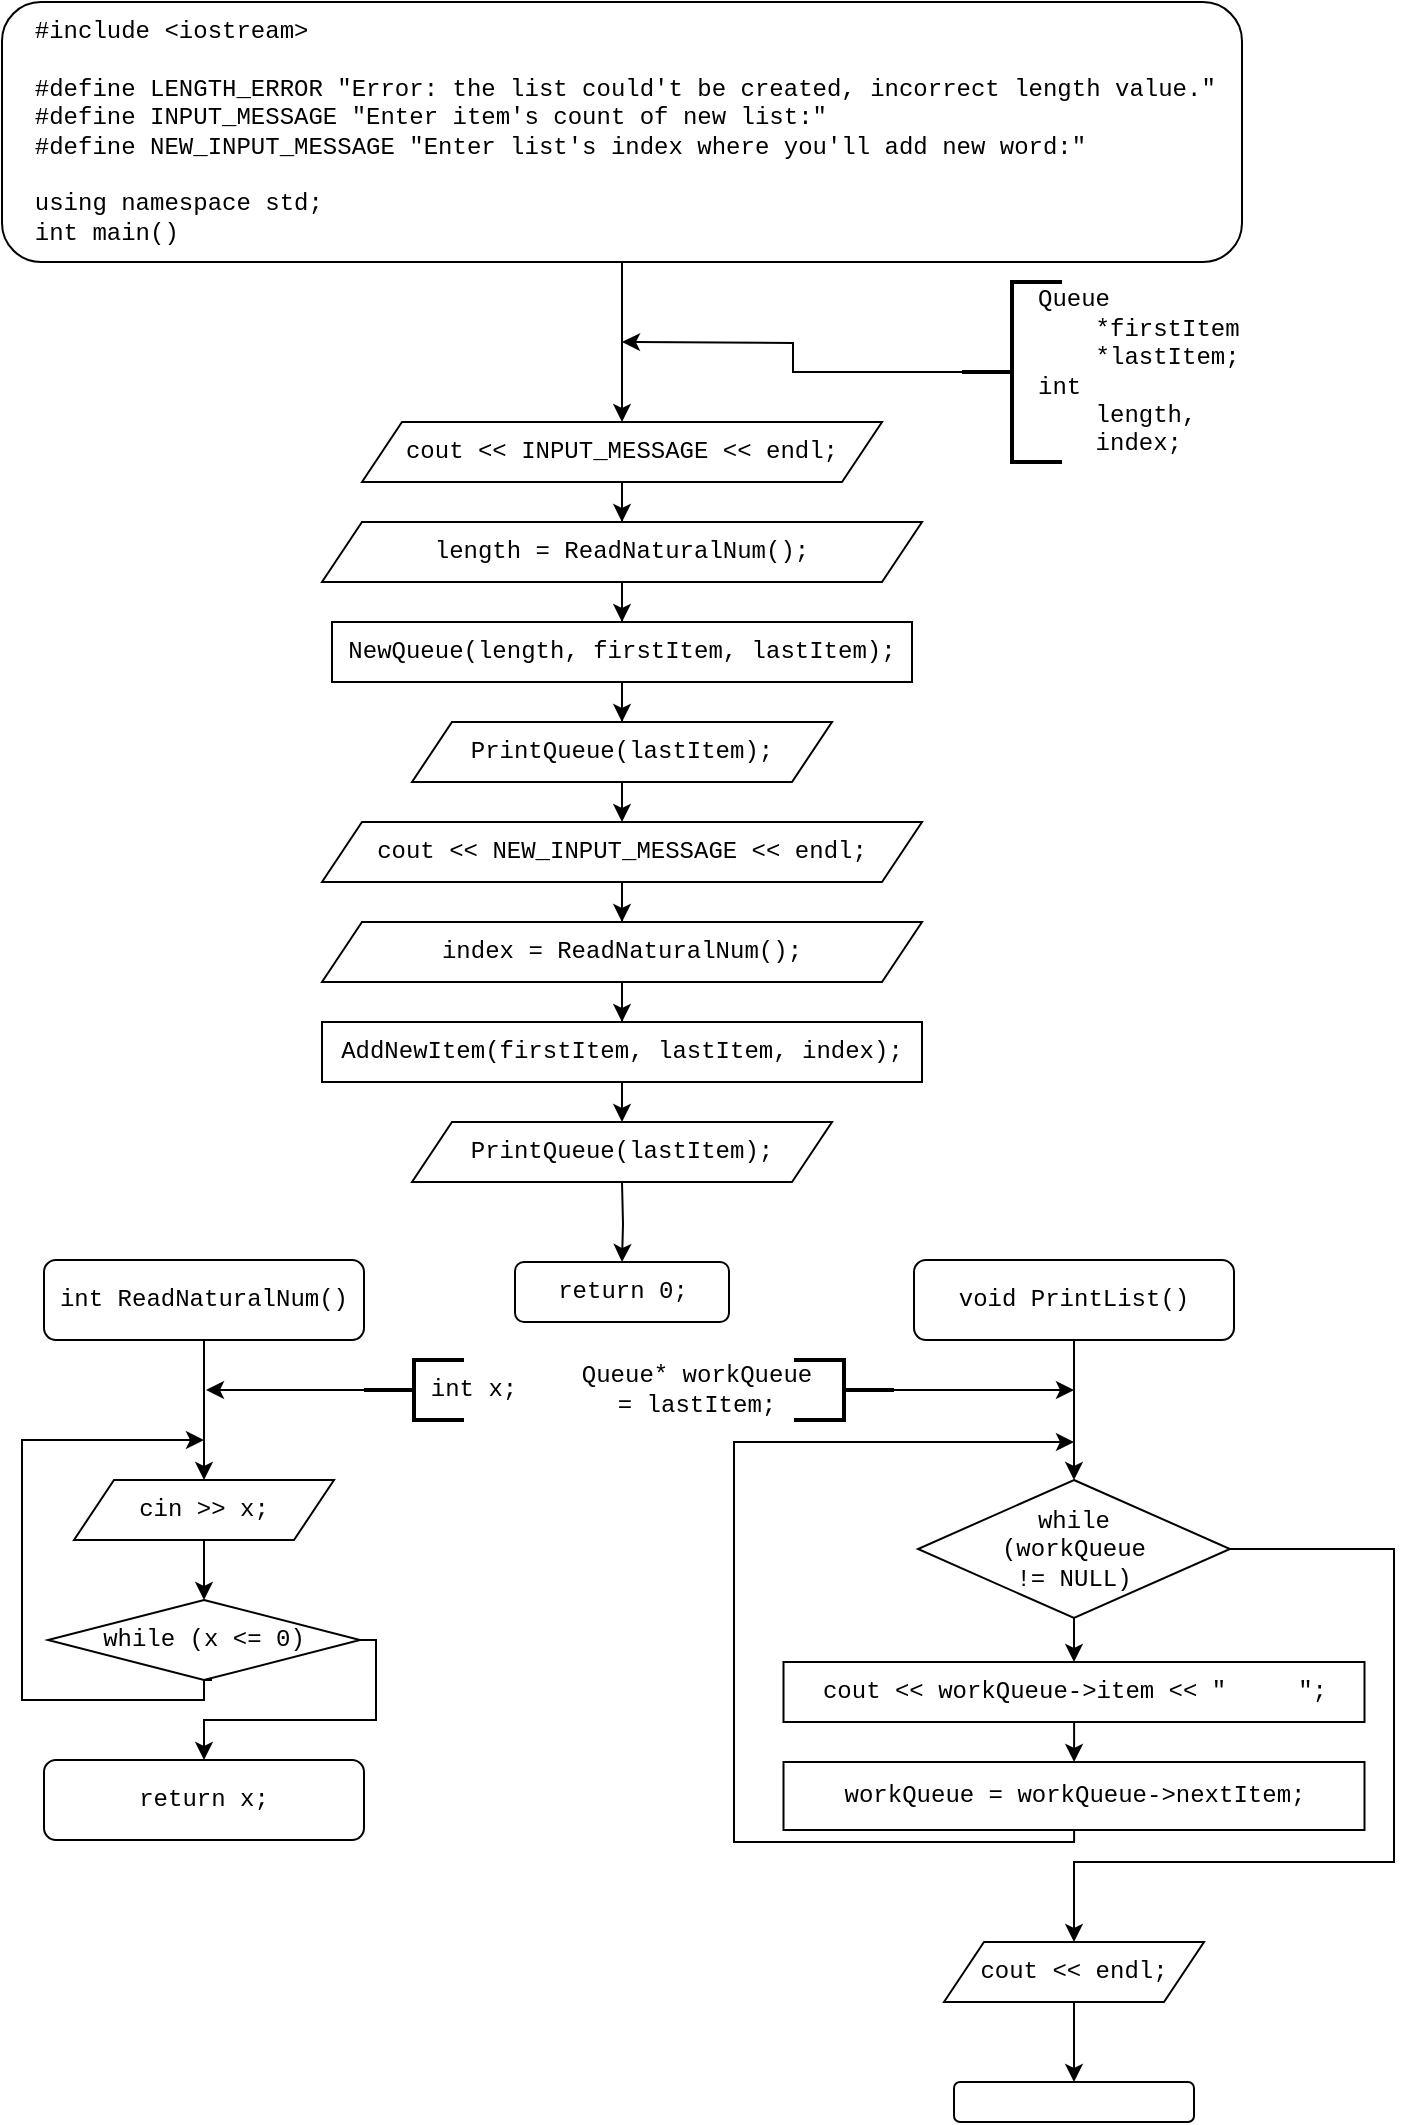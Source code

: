 <mxfile version="14.1.8" type="device"><diagram id="PQonD69BR3bEvf0oxGKq" name="Страница 1"><mxGraphModel dx="621" dy="466" grid="1" gridSize="10" guides="1" tooltips="1" connect="1" arrows="1" fold="1" page="1" pageScale="1" pageWidth="827" pageHeight="1169" math="0" shadow="0"><root><mxCell id="0"/><mxCell id="1" parent="0"/><mxCell id="5hWawDFcy0S-vBYIr2iS-1" style="edgeStyle=orthogonalEdgeStyle;rounded=0;orthogonalLoop=1;jettySize=auto;html=1;entryX=0.5;entryY=0;entryDx=0;entryDy=0;fontFamily=Courier New;" edge="1" parent="1" source="5hWawDFcy0S-vBYIr2iS-2" target="5hWawDFcy0S-vBYIr2iS-4"><mxGeometry relative="1" as="geometry"/></mxCell><mxCell id="5hWawDFcy0S-vBYIr2iS-2" value="&lt;div&gt;&amp;nbsp; #include &amp;lt;iostream&amp;gt;&lt;/div&gt;&lt;div&gt;&amp;nbsp;&amp;nbsp;&lt;/div&gt;&lt;div&gt;&amp;nbsp; #define LENGTH_ERROR &quot;Error: the list could't be created, incorrect length value.&quot;&lt;/div&gt;&lt;div&gt;&amp;nbsp; #define INPUT_MESSAGE &quot;Enter item's count of new list:&quot;&lt;/div&gt;&lt;div&gt;&amp;nbsp;&amp;nbsp;#define NEW_INPUT_MESSAGE &quot;Enter list's index where you'll add new word:&quot;&lt;/div&gt;&lt;div&gt;&amp;nbsp;&amp;nbsp;&lt;/div&gt;&lt;div&gt;&amp;nbsp; using namespace std;&lt;/div&gt;&lt;div&gt;&amp;nbsp; int main()&lt;/div&gt;" style="rounded=1;whiteSpace=wrap;html=1;fontFamily=Courier New;align=left;" vertex="1" parent="1"><mxGeometry x="104" y="30" width="620" height="130" as="geometry"/></mxCell><mxCell id="5hWawDFcy0S-vBYIr2iS-3" style="edgeStyle=orthogonalEdgeStyle;rounded=0;orthogonalLoop=1;jettySize=auto;html=1;entryX=0.5;entryY=0;entryDx=0;entryDy=0;fontFamily=Courier New;" edge="1" parent="1" source="5hWawDFcy0S-vBYIr2iS-4" target="5hWawDFcy0S-vBYIr2iS-6"><mxGeometry relative="1" as="geometry"/></mxCell><mxCell id="5hWawDFcy0S-vBYIr2iS-4" value="cout &amp;lt;&amp;lt; INPUT_MESSAGE &amp;lt;&amp;lt; endl;" style="shape=parallelogram;perimeter=parallelogramPerimeter;whiteSpace=wrap;html=1;fixedSize=1;fontFamily=Courier New;align=center;" vertex="1" parent="1"><mxGeometry x="284" y="240" width="260" height="30" as="geometry"/></mxCell><mxCell id="5hWawDFcy0S-vBYIr2iS-5" style="edgeStyle=orthogonalEdgeStyle;rounded=0;orthogonalLoop=1;jettySize=auto;html=1;entryX=0.5;entryY=0;entryDx=0;entryDy=0;fontFamily=Courier New;" edge="1" parent="1" source="5hWawDFcy0S-vBYIr2iS-6" target="5hWawDFcy0S-vBYIr2iS-8"><mxGeometry relative="1" as="geometry"/></mxCell><mxCell id="5hWawDFcy0S-vBYIr2iS-6" value="length = ReadNaturalNum();" style="shape=parallelogram;perimeter=parallelogramPerimeter;whiteSpace=wrap;html=1;fixedSize=1;fontFamily=Courier New;align=center;" vertex="1" parent="1"><mxGeometry x="264" y="290" width="300" height="30" as="geometry"/></mxCell><mxCell id="5hWawDFcy0S-vBYIr2iS-7" style="edgeStyle=orthogonalEdgeStyle;rounded=0;orthogonalLoop=1;jettySize=auto;html=1;entryX=0.5;entryY=0;entryDx=0;entryDy=0;fontFamily=Courier New;" edge="1" parent="1" source="5hWawDFcy0S-vBYIr2iS-8" target="5hWawDFcy0S-vBYIr2iS-10"><mxGeometry relative="1" as="geometry"/></mxCell><mxCell id="5hWawDFcy0S-vBYIr2iS-8" value="NewQueue(length, firstItem, lastItem);" style="rounded=0;whiteSpace=wrap;html=1;fontFamily=Courier New;align=center;" vertex="1" parent="1"><mxGeometry x="269" y="340" width="290" height="30" as="geometry"/></mxCell><mxCell id="5hWawDFcy0S-vBYIr2iS-9" style="edgeStyle=orthogonalEdgeStyle;rounded=0;orthogonalLoop=1;jettySize=auto;html=1;fontFamily=Courier New;" edge="1" parent="1" source="5hWawDFcy0S-vBYIr2iS-10"><mxGeometry relative="1" as="geometry"><mxPoint x="414" y="440" as="targetPoint"/></mxGeometry></mxCell><mxCell id="5hWawDFcy0S-vBYIr2iS-10" value="PrintQueue(lastItem);" style="shape=parallelogram;perimeter=parallelogramPerimeter;whiteSpace=wrap;html=1;fixedSize=1;fontFamily=Courier New;align=center;" vertex="1" parent="1"><mxGeometry x="309" y="390" width="210" height="30" as="geometry"/></mxCell><mxCell id="5hWawDFcy0S-vBYIr2iS-11" style="edgeStyle=orthogonalEdgeStyle;rounded=0;orthogonalLoop=1;jettySize=auto;html=1;fontFamily=Courier New;" edge="1" parent="1" source="5hWawDFcy0S-vBYIr2iS-12"><mxGeometry relative="1" as="geometry"><mxPoint x="414" y="200" as="targetPoint"/></mxGeometry></mxCell><mxCell id="5hWawDFcy0S-vBYIr2iS-12" value="" style="strokeWidth=2;html=1;shape=mxgraph.flowchart.annotation_2;align=left;labelPosition=right;pointerEvents=1;fontFamily=Courier New;" vertex="1" parent="1"><mxGeometry x="584" y="170" width="50" height="90" as="geometry"/></mxCell><mxCell id="5hWawDFcy0S-vBYIr2iS-13" style="edgeStyle=orthogonalEdgeStyle;rounded=0;orthogonalLoop=1;jettySize=auto;html=1;fontFamily=Courier New;" edge="1" parent="1" source="5hWawDFcy0S-vBYIr2iS-14"><mxGeometry relative="1" as="geometry"><mxPoint x="414" y="590" as="targetPoint"/></mxGeometry></mxCell><mxCell id="5hWawDFcy0S-vBYIr2iS-14" value="AddNewItem(firstItem, lastItem, index);" style="rounded=0;whiteSpace=wrap;html=1;fontFamily=Courier New;align=center;" vertex="1" parent="1"><mxGeometry x="264" y="540" width="300" height="30" as="geometry"/></mxCell><mxCell id="5hWawDFcy0S-vBYIr2iS-16" style="edgeStyle=orthogonalEdgeStyle;rounded=0;orthogonalLoop=1;jettySize=auto;html=1;entryX=0.5;entryY=0;entryDx=0;entryDy=0;fontFamily=Courier New;" edge="1" parent="1" target="5hWawDFcy0S-vBYIr2iS-17"><mxGeometry relative="1" as="geometry"><mxPoint x="414" y="620" as="sourcePoint"/></mxGeometry></mxCell><mxCell id="5hWawDFcy0S-vBYIr2iS-17" value="return 0;" style="rounded=1;whiteSpace=wrap;html=1;fontFamily=Courier New;align=center;" vertex="1" parent="1"><mxGeometry x="360.5" y="660" width="107" height="30" as="geometry"/></mxCell><mxCell id="5hWawDFcy0S-vBYIr2iS-18" style="edgeStyle=orthogonalEdgeStyle;rounded=0;orthogonalLoop=1;jettySize=auto;html=1;entryX=0.5;entryY=0;entryDx=0;entryDy=0;fontFamily=Courier New;" edge="1" parent="1" source="5hWawDFcy0S-vBYIr2iS-19" target="5hWawDFcy0S-vBYIr2iS-21"><mxGeometry relative="1" as="geometry"/></mxCell><mxCell id="5hWawDFcy0S-vBYIr2iS-19" value="cout &amp;lt;&amp;lt; NEW_INPUT_MESSAGE &amp;lt;&amp;lt; endl;" style="shape=parallelogram;perimeter=parallelogramPerimeter;whiteSpace=wrap;html=1;fixedSize=1;fontFamily=Courier New;align=center;" vertex="1" parent="1"><mxGeometry x="264" y="440" width="300" height="30" as="geometry"/></mxCell><mxCell id="5hWawDFcy0S-vBYIr2iS-20" style="edgeStyle=orthogonalEdgeStyle;rounded=0;orthogonalLoop=1;jettySize=auto;html=1;entryX=0.5;entryY=0;entryDx=0;entryDy=0;" edge="1" parent="1" source="5hWawDFcy0S-vBYIr2iS-21" target="5hWawDFcy0S-vBYIr2iS-14"><mxGeometry relative="1" as="geometry"/></mxCell><mxCell id="5hWawDFcy0S-vBYIr2iS-21" value="index = ReadNaturalNum();" style="shape=parallelogram;perimeter=parallelogramPerimeter;whiteSpace=wrap;html=1;fixedSize=1;fontFamily=Courier New;align=center;" vertex="1" parent="1"><mxGeometry x="264" y="490" width="300" height="30" as="geometry"/></mxCell><mxCell id="5hWawDFcy0S-vBYIr2iS-22" value="Queue&lt;br&gt;&amp;nbsp; &amp;nbsp; *firstItem&lt;br&gt;&amp;nbsp; &amp;nbsp; *lastItem;&lt;br&gt;int&lt;br&gt;&amp;nbsp; &amp;nbsp; length,&lt;br&gt;&amp;nbsp; &amp;nbsp; index;" style="text;html=1;strokeColor=none;fillColor=none;align=left;verticalAlign=middle;whiteSpace=wrap;rounded=0;fontFamily=Courier New;" vertex="1" parent="1"><mxGeometry x="620" y="180" width="136" height="70" as="geometry"/></mxCell><mxCell id="5hWawDFcy0S-vBYIr2iS-23" style="edgeStyle=orthogonalEdgeStyle;rounded=0;orthogonalLoop=1;jettySize=auto;html=1;fontFamily=Courier New;entryX=0.5;entryY=0;entryDx=0;entryDy=0;" edge="1" parent="1" source="5hWawDFcy0S-vBYIr2iS-24" target="5hWawDFcy0S-vBYIr2iS-29"><mxGeometry relative="1" as="geometry"><mxPoint x="205" y="769" as="targetPoint"/></mxGeometry></mxCell><mxCell id="5hWawDFcy0S-vBYIr2iS-24" value="int ReadNaturalNum()" style="rounded=1;whiteSpace=wrap;html=1;fontFamily=Courier New;" vertex="1" parent="1"><mxGeometry x="125" y="659" width="160" height="40" as="geometry"/></mxCell><mxCell id="5hWawDFcy0S-vBYIr2iS-25" style="edgeStyle=orthogonalEdgeStyle;rounded=0;orthogonalLoop=1;jettySize=auto;html=1;fontFamily=Courier New;exitX=0;exitY=0.5;exitDx=0;exitDy=0;exitPerimeter=0;" edge="1" parent="1" source="5hWawDFcy0S-vBYIr2iS-26"><mxGeometry relative="1" as="geometry"><mxPoint x="206" y="724" as="targetPoint"/><mxPoint x="280" y="724" as="sourcePoint"/></mxGeometry></mxCell><mxCell id="5hWawDFcy0S-vBYIr2iS-26" value="" style="strokeWidth=2;html=1;shape=mxgraph.flowchart.annotation_2;align=left;labelPosition=right;pointerEvents=1;fontFamily=Courier New;" vertex="1" parent="1"><mxGeometry x="285" y="709" width="50" height="30" as="geometry"/></mxCell><mxCell id="5hWawDFcy0S-vBYIr2iS-27" value="int x;" style="text;html=1;strokeColor=none;fillColor=none;align=center;verticalAlign=middle;whiteSpace=wrap;rounded=0;fontFamily=Courier New;" vertex="1" parent="1"><mxGeometry x="309.5" y="714" width="60" height="20" as="geometry"/></mxCell><mxCell id="5hWawDFcy0S-vBYIr2iS-28" style="edgeStyle=orthogonalEdgeStyle;rounded=0;orthogonalLoop=1;jettySize=auto;html=1;entryX=0.5;entryY=0;entryDx=0;entryDy=0;fontFamily=Courier New;" edge="1" parent="1" source="5hWawDFcy0S-vBYIr2iS-29" target="5hWawDFcy0S-vBYIr2iS-32"><mxGeometry relative="1" as="geometry"/></mxCell><mxCell id="5hWawDFcy0S-vBYIr2iS-29" value="cin &amp;gt;&amp;gt; x;" style="shape=parallelogram;perimeter=parallelogramPerimeter;whiteSpace=wrap;html=1;fixedSize=1;fontFamily=Courier New;" vertex="1" parent="1"><mxGeometry x="140" y="769" width="130" height="30" as="geometry"/></mxCell><mxCell id="5hWawDFcy0S-vBYIr2iS-30" style="edgeStyle=orthogonalEdgeStyle;rounded=0;orthogonalLoop=1;jettySize=auto;html=1;fontFamily=Courier New;" edge="1" parent="1"><mxGeometry relative="1" as="geometry"><mxPoint x="205" y="749" as="targetPoint"/><mxPoint x="209" y="869" as="sourcePoint"/><Array as="points"><mxPoint x="205" y="869"/><mxPoint x="205" y="879"/><mxPoint x="114" y="879"/><mxPoint x="114" y="749"/></Array></mxGeometry></mxCell><mxCell id="5hWawDFcy0S-vBYIr2iS-31" style="edgeStyle=orthogonalEdgeStyle;rounded=0;orthogonalLoop=1;jettySize=auto;html=1;fontFamily=Courier New;" edge="1" parent="1" source="5hWawDFcy0S-vBYIr2iS-32"><mxGeometry relative="1" as="geometry"><mxPoint x="205" y="909" as="targetPoint"/><Array as="points"><mxPoint x="291" y="849"/><mxPoint x="291" y="889"/><mxPoint x="205" y="889"/></Array></mxGeometry></mxCell><mxCell id="5hWawDFcy0S-vBYIr2iS-32" value="while (x &amp;lt;= 0)" style="rhombus;whiteSpace=wrap;html=1;fontFamily=Courier New;" vertex="1" parent="1"><mxGeometry x="127" y="829" width="156" height="40" as="geometry"/></mxCell><mxCell id="5hWawDFcy0S-vBYIr2iS-33" value="return x;" style="rounded=1;whiteSpace=wrap;html=1;fontFamily=Courier New;" vertex="1" parent="1"><mxGeometry x="125" y="909" width="160" height="40" as="geometry"/></mxCell><mxCell id="5hWawDFcy0S-vBYIr2iS-34" style="edgeStyle=orthogonalEdgeStyle;rounded=0;orthogonalLoop=1;jettySize=auto;html=1;fontFamily=Courier New;entryX=0.5;entryY=0;entryDx=0;entryDy=0;" edge="1" parent="1" source="5hWawDFcy0S-vBYIr2iS-35"><mxGeometry relative="1" as="geometry"><mxPoint x="640" y="769" as="targetPoint"/></mxGeometry></mxCell><mxCell id="5hWawDFcy0S-vBYIr2iS-35" value="void PrintList()" style="rounded=1;whiteSpace=wrap;html=1;fontFamily=Courier New;" vertex="1" parent="1"><mxGeometry x="560" y="659" width="160" height="40" as="geometry"/></mxCell><mxCell id="5hWawDFcy0S-vBYIr2iS-36" style="edgeStyle=orthogonalEdgeStyle;rounded=0;orthogonalLoop=1;jettySize=auto;html=1;fontFamily=Courier New;" edge="1" parent="1" source="5hWawDFcy0S-vBYIr2iS-37"><mxGeometry relative="1" as="geometry"><mxPoint x="640" y="724" as="targetPoint"/></mxGeometry></mxCell><mxCell id="5hWawDFcy0S-vBYIr2iS-37" value="" style="strokeWidth=2;html=1;shape=mxgraph.flowchart.annotation_2;align=left;labelPosition=right;pointerEvents=1;fontFamily=Courier New;rotation=-180;" vertex="1" parent="1"><mxGeometry x="500" y="709" width="50" height="30" as="geometry"/></mxCell><mxCell id="5hWawDFcy0S-vBYIr2iS-38" value="Queue* workQueue&lt;br&gt;= lastItem;" style="text;html=1;strokeColor=none;fillColor=none;align=center;verticalAlign=middle;whiteSpace=wrap;rounded=0;fontFamily=Courier New;" vertex="1" parent="1"><mxGeometry x="369.5" y="714" width="162.5" height="20" as="geometry"/></mxCell><mxCell id="5hWawDFcy0S-vBYIr2iS-46" style="edgeStyle=orthogonalEdgeStyle;rounded=0;orthogonalLoop=1;jettySize=auto;html=1;entryX=0.5;entryY=0;entryDx=0;entryDy=0;fontFamily=Courier New;" edge="1" parent="1" source="5hWawDFcy0S-vBYIr2iS-47" target="5hWawDFcy0S-vBYIr2iS-48"><mxGeometry relative="1" as="geometry"/></mxCell><mxCell id="5hWawDFcy0S-vBYIr2iS-47" value="cout &amp;lt;&amp;lt; endl;" style="shape=parallelogram;perimeter=parallelogramPerimeter;whiteSpace=wrap;html=1;fixedSize=1;fontFamily=Courier New;" vertex="1" parent="1"><mxGeometry x="575" y="1000" width="130" height="30" as="geometry"/></mxCell><mxCell id="5hWawDFcy0S-vBYIr2iS-48" value="" style="rounded=1;whiteSpace=wrap;html=1;fontFamily=Courier New;align=left;" vertex="1" parent="1"><mxGeometry x="580" y="1070" width="120" height="20" as="geometry"/></mxCell><mxCell id="5hWawDFcy0S-vBYIr2iS-49" value="PrintQueue(lastItem);" style="shape=parallelogram;perimeter=parallelogramPerimeter;whiteSpace=wrap;html=1;fixedSize=1;fontFamily=Courier New;align=center;" vertex="1" parent="1"><mxGeometry x="309" y="590" width="210" height="30" as="geometry"/></mxCell><mxCell id="5hWawDFcy0S-vBYIr2iS-53" style="edgeStyle=orthogonalEdgeStyle;rounded=0;orthogonalLoop=1;jettySize=auto;html=1;entryX=0.5;entryY=0;entryDx=0;entryDy=0;" edge="1" parent="1" source="5hWawDFcy0S-vBYIr2iS-50" target="5hWawDFcy0S-vBYIr2iS-52"><mxGeometry relative="1" as="geometry"/></mxCell><mxCell id="5hWawDFcy0S-vBYIr2iS-59" style="edgeStyle=orthogonalEdgeStyle;rounded=0;orthogonalLoop=1;jettySize=auto;html=1;entryX=0.5;entryY=0;entryDx=0;entryDy=0;" edge="1" parent="1" source="5hWawDFcy0S-vBYIr2iS-50" target="5hWawDFcy0S-vBYIr2iS-47"><mxGeometry relative="1" as="geometry"><mxPoint x="640" y="960" as="targetPoint"/><Array as="points"><mxPoint x="800" y="803"/><mxPoint x="800" y="960"/><mxPoint x="640" y="960"/></Array></mxGeometry></mxCell><mxCell id="5hWawDFcy0S-vBYIr2iS-50" value="while &lt;br&gt;(workQueue &lt;br&gt;!= NULL)" style="rhombus;whiteSpace=wrap;html=1;fontFamily=Courier New;" vertex="1" parent="1"><mxGeometry x="562" y="769" width="156" height="69" as="geometry"/></mxCell><mxCell id="5hWawDFcy0S-vBYIr2iS-57" style="edgeStyle=orthogonalEdgeStyle;rounded=0;orthogonalLoop=1;jettySize=auto;html=1;entryX=0.5;entryY=0;entryDx=0;entryDy=0;" edge="1" parent="1" source="5hWawDFcy0S-vBYIr2iS-52" target="5hWawDFcy0S-vBYIr2iS-54"><mxGeometry relative="1" as="geometry"/></mxCell><mxCell id="5hWawDFcy0S-vBYIr2iS-52" value="cout &amp;lt;&amp;lt; workQueue-&amp;gt;item &amp;lt;&amp;lt; &quot;&amp;nbsp; &amp;nbsp; &amp;nbsp;&quot;;" style="rounded=0;whiteSpace=wrap;html=1;fontFamily=Courier New;align=center;" vertex="1" parent="1"><mxGeometry x="494.75" y="860" width="290.5" height="30" as="geometry"/></mxCell><mxCell id="5hWawDFcy0S-vBYIr2iS-58" style="edgeStyle=orthogonalEdgeStyle;rounded=0;orthogonalLoop=1;jettySize=auto;html=1;" edge="1" parent="1" source="5hWawDFcy0S-vBYIr2iS-54"><mxGeometry relative="1" as="geometry"><mxPoint x="640" y="750" as="targetPoint"/><Array as="points"><mxPoint x="640" y="950"/><mxPoint x="470" y="950"/></Array></mxGeometry></mxCell><mxCell id="5hWawDFcy0S-vBYIr2iS-54" value="workQueue = workQueue-&amp;gt;nextItem;" style="rounded=0;whiteSpace=wrap;html=1;fontFamily=Courier New;align=center;" vertex="1" parent="1"><mxGeometry x="494.75" y="910" width="290.5" height="34" as="geometry"/></mxCell></root></mxGraphModel></diagram></mxfile>